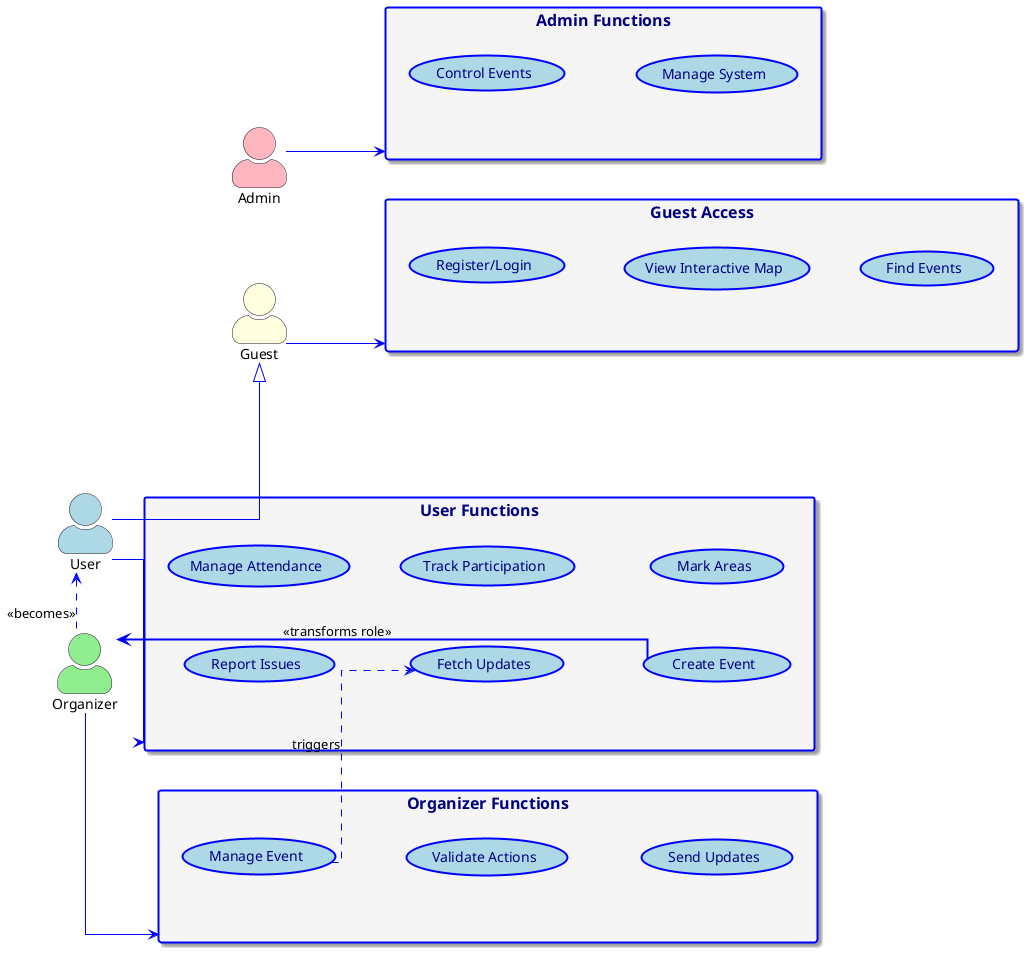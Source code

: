 @startuml

left to right direction

skinparam usecase {
  BackgroundColor LightBlue
  BorderColor Blue
  ArrowColor Blue
  ActorBorderColor Blue
  FontColor Navy
  FontSize 14
  BorderThickness 2
}
skinparam actorStyle awesome
skinparam packageStyle rectangle
skinparam linetype ortho
skinparam rectangle {
  BorderThickness 2
  BorderColor Blue
  BackgroundColor WhiteSmoke
  FontSize 16
  FontColor Navy
  Shadowing true
  RoundCorner 5
}

skinparam nodesep 60
skinparam ranksep 50

:Guest: as guest #LightYellow
:User: as user #LightBlue
:Organizer: as organizer #LightGreen
:Admin: as admin #LightPink

guest -[hidden]r-> admin
user -[hidden]r-> organizer

guest <|-u- user
user <.r. organizer : <<becomes>>

rectangle "Guest Access" as GA {
  usecase "Register/Login" as UC1
  usecase "View Interactive Map" as UC3
  usecase "Find Events" as UC12

  UC1 -[hidden]d- UC3
  UC3 -[hidden]d- UC12
}
rectangle "User Functions" as UF {
  usecase "Create Event" as UC4 #LightBlue
  usecase "Mark Areas" as UC2
  usecase "Manage Attendance" as UC5
  usecase "Track Participation" as UC9
  usecase "Report Issues" as UC11
  usecase "Fetch Updates" as UC10

  UC5 -[hidden]d- UC10
  UC10 -[hidden]d- UC4
  UC5 -[hidden]d- UC9
  UC10 -[hidden]d- UC4
  UC9 -[hidden]d- UC2
  UC9 -[hidden]d- UC5

}
rectangle "Organizer Functions" as OF {
  usecase "Manage Event" as UC8
  usecase "Validate Actions" as UC7
  usecase "Send Updates" as UC16

  UC8 -[hidden]d- UC7
  UC7 -[hidden]d- UC16
}
rectangle "Admin Functions" as AF {
  usecase "Control Events" as UC17
  usecase "Manage System" as UC18

  UC17 -[hidden]d- UC18
}

guest -d-> GA
user -d-> UF
organizer -d-> OF
admin -d-> AF

UC4 -[#blue,bold]r-> organizer : <<transforms role>>
UC8 ..> UC10 : triggers
@enduml